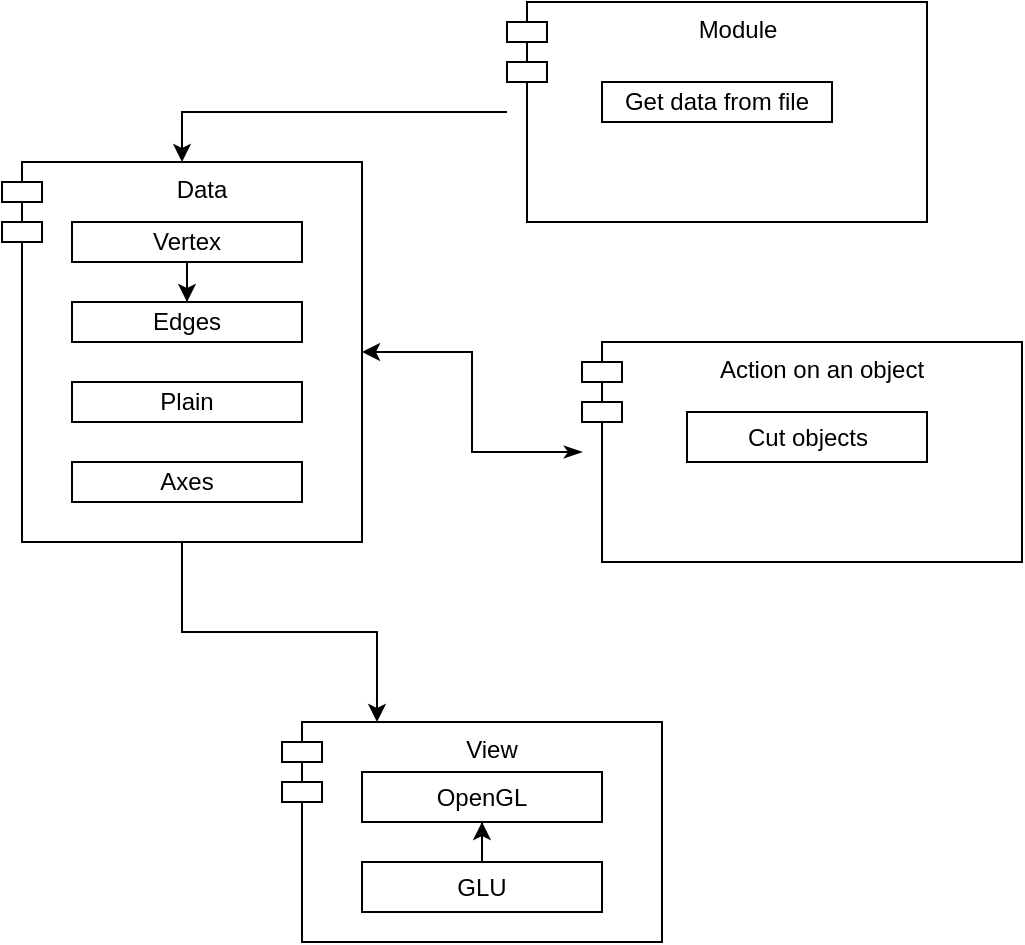 <mxfile version="22.0.2" type="device">
  <diagram name="Страница — 1" id="T2940oLwmfMGuAj5bhZZ">
    <mxGraphModel dx="935" dy="591" grid="1" gridSize="10" guides="1" tooltips="1" connect="1" arrows="1" fold="1" page="1" pageScale="1" pageWidth="827" pageHeight="1169" math="0" shadow="0">
      <root>
        <mxCell id="0" />
        <mxCell id="1" parent="0" />
        <mxCell id="Ad0CmdbfxJrOmi4ODv7A-16" style="edgeStyle=orthogonalEdgeStyle;rounded=0;orthogonalLoop=1;jettySize=auto;html=1;entryX=0.25;entryY=0;entryDx=0;entryDy=0;" edge="1" parent="1" source="J5eLk094y9Guc8aVjL_Y-1" target="Ad0CmdbfxJrOmi4ODv7A-15">
          <mxGeometry relative="1" as="geometry" />
        </mxCell>
        <mxCell id="J5eLk094y9Guc8aVjL_Y-1" value="Data" style="shape=module;align=left;spacingLeft=20;align=center;verticalAlign=top;whiteSpace=wrap;html=1;" parent="1" vertex="1">
          <mxGeometry x="150" y="100" width="180" height="190" as="geometry" />
        </mxCell>
        <mxCell id="Ad0CmdbfxJrOmi4ODv7A-6" style="edgeStyle=orthogonalEdgeStyle;rounded=0;orthogonalLoop=1;jettySize=auto;html=1;entryX=0.5;entryY=0;entryDx=0;entryDy=0;" edge="1" parent="1" source="J5eLk094y9Guc8aVjL_Y-2" target="Ad0CmdbfxJrOmi4ODv7A-3">
          <mxGeometry relative="1" as="geometry" />
        </mxCell>
        <mxCell id="J5eLk094y9Guc8aVjL_Y-2" value="Vertex" style="html=1;whiteSpace=wrap;" parent="1" vertex="1">
          <mxGeometry x="185" y="130" width="115" height="20" as="geometry" />
        </mxCell>
        <mxCell id="Ad0CmdbfxJrOmi4ODv7A-3" value="Edges" style="html=1;whiteSpace=wrap;" vertex="1" parent="1">
          <mxGeometry x="185" y="170" width="115" height="20" as="geometry" />
        </mxCell>
        <mxCell id="Ad0CmdbfxJrOmi4ODv7A-7" value="Plain" style="html=1;whiteSpace=wrap;" vertex="1" parent="1">
          <mxGeometry x="185" y="210" width="115" height="20" as="geometry" />
        </mxCell>
        <mxCell id="Ad0CmdbfxJrOmi4ODv7A-8" value="Axes" style="html=1;whiteSpace=wrap;" vertex="1" parent="1">
          <mxGeometry x="185" y="250" width="115" height="20" as="geometry" />
        </mxCell>
        <mxCell id="Ad0CmdbfxJrOmi4ODv7A-12" style="edgeStyle=orthogonalEdgeStyle;rounded=0;orthogonalLoop=1;jettySize=auto;html=1;entryX=0.5;entryY=0;entryDx=0;entryDy=0;" edge="1" parent="1" source="Ad0CmdbfxJrOmi4ODv7A-9" target="J5eLk094y9Guc8aVjL_Y-1">
          <mxGeometry relative="1" as="geometry" />
        </mxCell>
        <mxCell id="Ad0CmdbfxJrOmi4ODv7A-9" value="Module" style="shape=module;align=left;spacingLeft=20;align=center;verticalAlign=top;whiteSpace=wrap;html=1;" vertex="1" parent="1">
          <mxGeometry x="402.5" y="20" width="210" height="110" as="geometry" />
        </mxCell>
        <mxCell id="Ad0CmdbfxJrOmi4ODv7A-10" value="Get data from file" style="html=1;whiteSpace=wrap;" vertex="1" parent="1">
          <mxGeometry x="450" y="60" width="115" height="20" as="geometry" />
        </mxCell>
        <mxCell id="Ad0CmdbfxJrOmi4ODv7A-17" style="edgeStyle=orthogonalEdgeStyle;rounded=0;orthogonalLoop=1;jettySize=auto;html=1;entryX=1;entryY=0.5;entryDx=0;entryDy=0;startArrow=classicThin;startFill=1;" edge="1" parent="1" source="Ad0CmdbfxJrOmi4ODv7A-13" target="J5eLk094y9Guc8aVjL_Y-1">
          <mxGeometry relative="1" as="geometry" />
        </mxCell>
        <mxCell id="Ad0CmdbfxJrOmi4ODv7A-13" value="Action on an object" style="shape=module;align=left;spacingLeft=20;align=center;verticalAlign=top;whiteSpace=wrap;html=1;" vertex="1" parent="1">
          <mxGeometry x="440" y="190" width="220" height="110" as="geometry" />
        </mxCell>
        <mxCell id="Ad0CmdbfxJrOmi4ODv7A-15" value="View" style="shape=module;align=left;spacingLeft=20;align=center;verticalAlign=top;whiteSpace=wrap;html=1;" vertex="1" parent="1">
          <mxGeometry x="290" y="380" width="190" height="110" as="geometry" />
        </mxCell>
        <mxCell id="Ad0CmdbfxJrOmi4ODv7A-18" value="OpenGL" style="rounded=0;whiteSpace=wrap;html=1;" vertex="1" parent="1">
          <mxGeometry x="330" y="405" width="120" height="25" as="geometry" />
        </mxCell>
        <mxCell id="Ad0CmdbfxJrOmi4ODv7A-20" style="edgeStyle=orthogonalEdgeStyle;rounded=0;orthogonalLoop=1;jettySize=auto;html=1;entryX=0.5;entryY=1;entryDx=0;entryDy=0;" edge="1" parent="1" source="Ad0CmdbfxJrOmi4ODv7A-19" target="Ad0CmdbfxJrOmi4ODv7A-18">
          <mxGeometry relative="1" as="geometry" />
        </mxCell>
        <mxCell id="Ad0CmdbfxJrOmi4ODv7A-19" value="GLU" style="rounded=0;whiteSpace=wrap;html=1;" vertex="1" parent="1">
          <mxGeometry x="330" y="450" width="120" height="25" as="geometry" />
        </mxCell>
        <mxCell id="Ad0CmdbfxJrOmi4ODv7A-21" value="Cut objects" style="rounded=0;whiteSpace=wrap;html=1;" vertex="1" parent="1">
          <mxGeometry x="492.5" y="225" width="120" height="25" as="geometry" />
        </mxCell>
      </root>
    </mxGraphModel>
  </diagram>
</mxfile>
